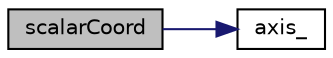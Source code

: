 digraph "scalarCoord"
{
  bgcolor="transparent";
  edge [fontname="Helvetica",fontsize="10",labelfontname="Helvetica",labelfontsize="10"];
  node [fontname="Helvetica",fontsize="10",shape=record];
  rankdir="LR";
  Node1 [label="scalarCoord",height=0.2,width=0.4,color="black", fillcolor="grey75", style="filled" fontcolor="black"];
  Node1 -> Node2 [color="midnightblue",fontsize="10",style="solid",fontname="Helvetica"];
  Node2 [label="axis_",height=0.2,width=0.4,color="black",URL="$cylindricalInletVelocityFvPatchVectorField_8C.html#a2a829020d091e61687324780ca13b3d2"];
}
